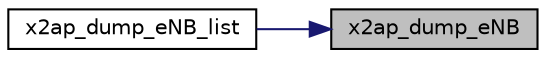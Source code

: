 digraph "x2ap_dump_eNB"
{
 // LATEX_PDF_SIZE
  edge [fontname="Helvetica",fontsize="10",labelfontname="Helvetica",labelfontsize="10"];
  node [fontname="Helvetica",fontsize="10",shape=record];
  rankdir="RL";
  Node1 [label="x2ap_dump_eNB",height=0.2,width=0.4,color="black", fillcolor="grey75", style="filled", fontcolor="black",tooltip="utility functions"];
  Node1 -> Node2 [dir="back",color="midnightblue",fontsize="10",style="solid",fontname="Helvetica"];
  Node2 [label="x2ap_dump_eNB_list",height=0.2,width=0.4,color="black", fillcolor="white", style="filled",URL="$x2ap__eNB__management__procedures_8c.html#aa4092f4622dd44f58fbbb96841c398a7",tooltip=" "];
}
